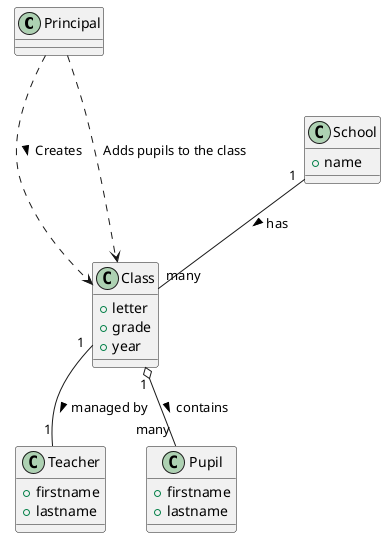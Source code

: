 @startuml
class Principal {

}

class Teacher {
    + firstname
    + lastname
}

class Pupil {
    + firstname
    + lastname
}


class School {
    + name
}

class Class {
    + letter
    + grade
    + year
}

Principal .-down-> Class : Creates >
Principal .-down-> Class : Adds pupils to the class
School "1" -- "many" Class : has >
Class "1" -- "1" Teacher: managed by >
Class "1" o-- "many" Pupil: contains >
@enduml